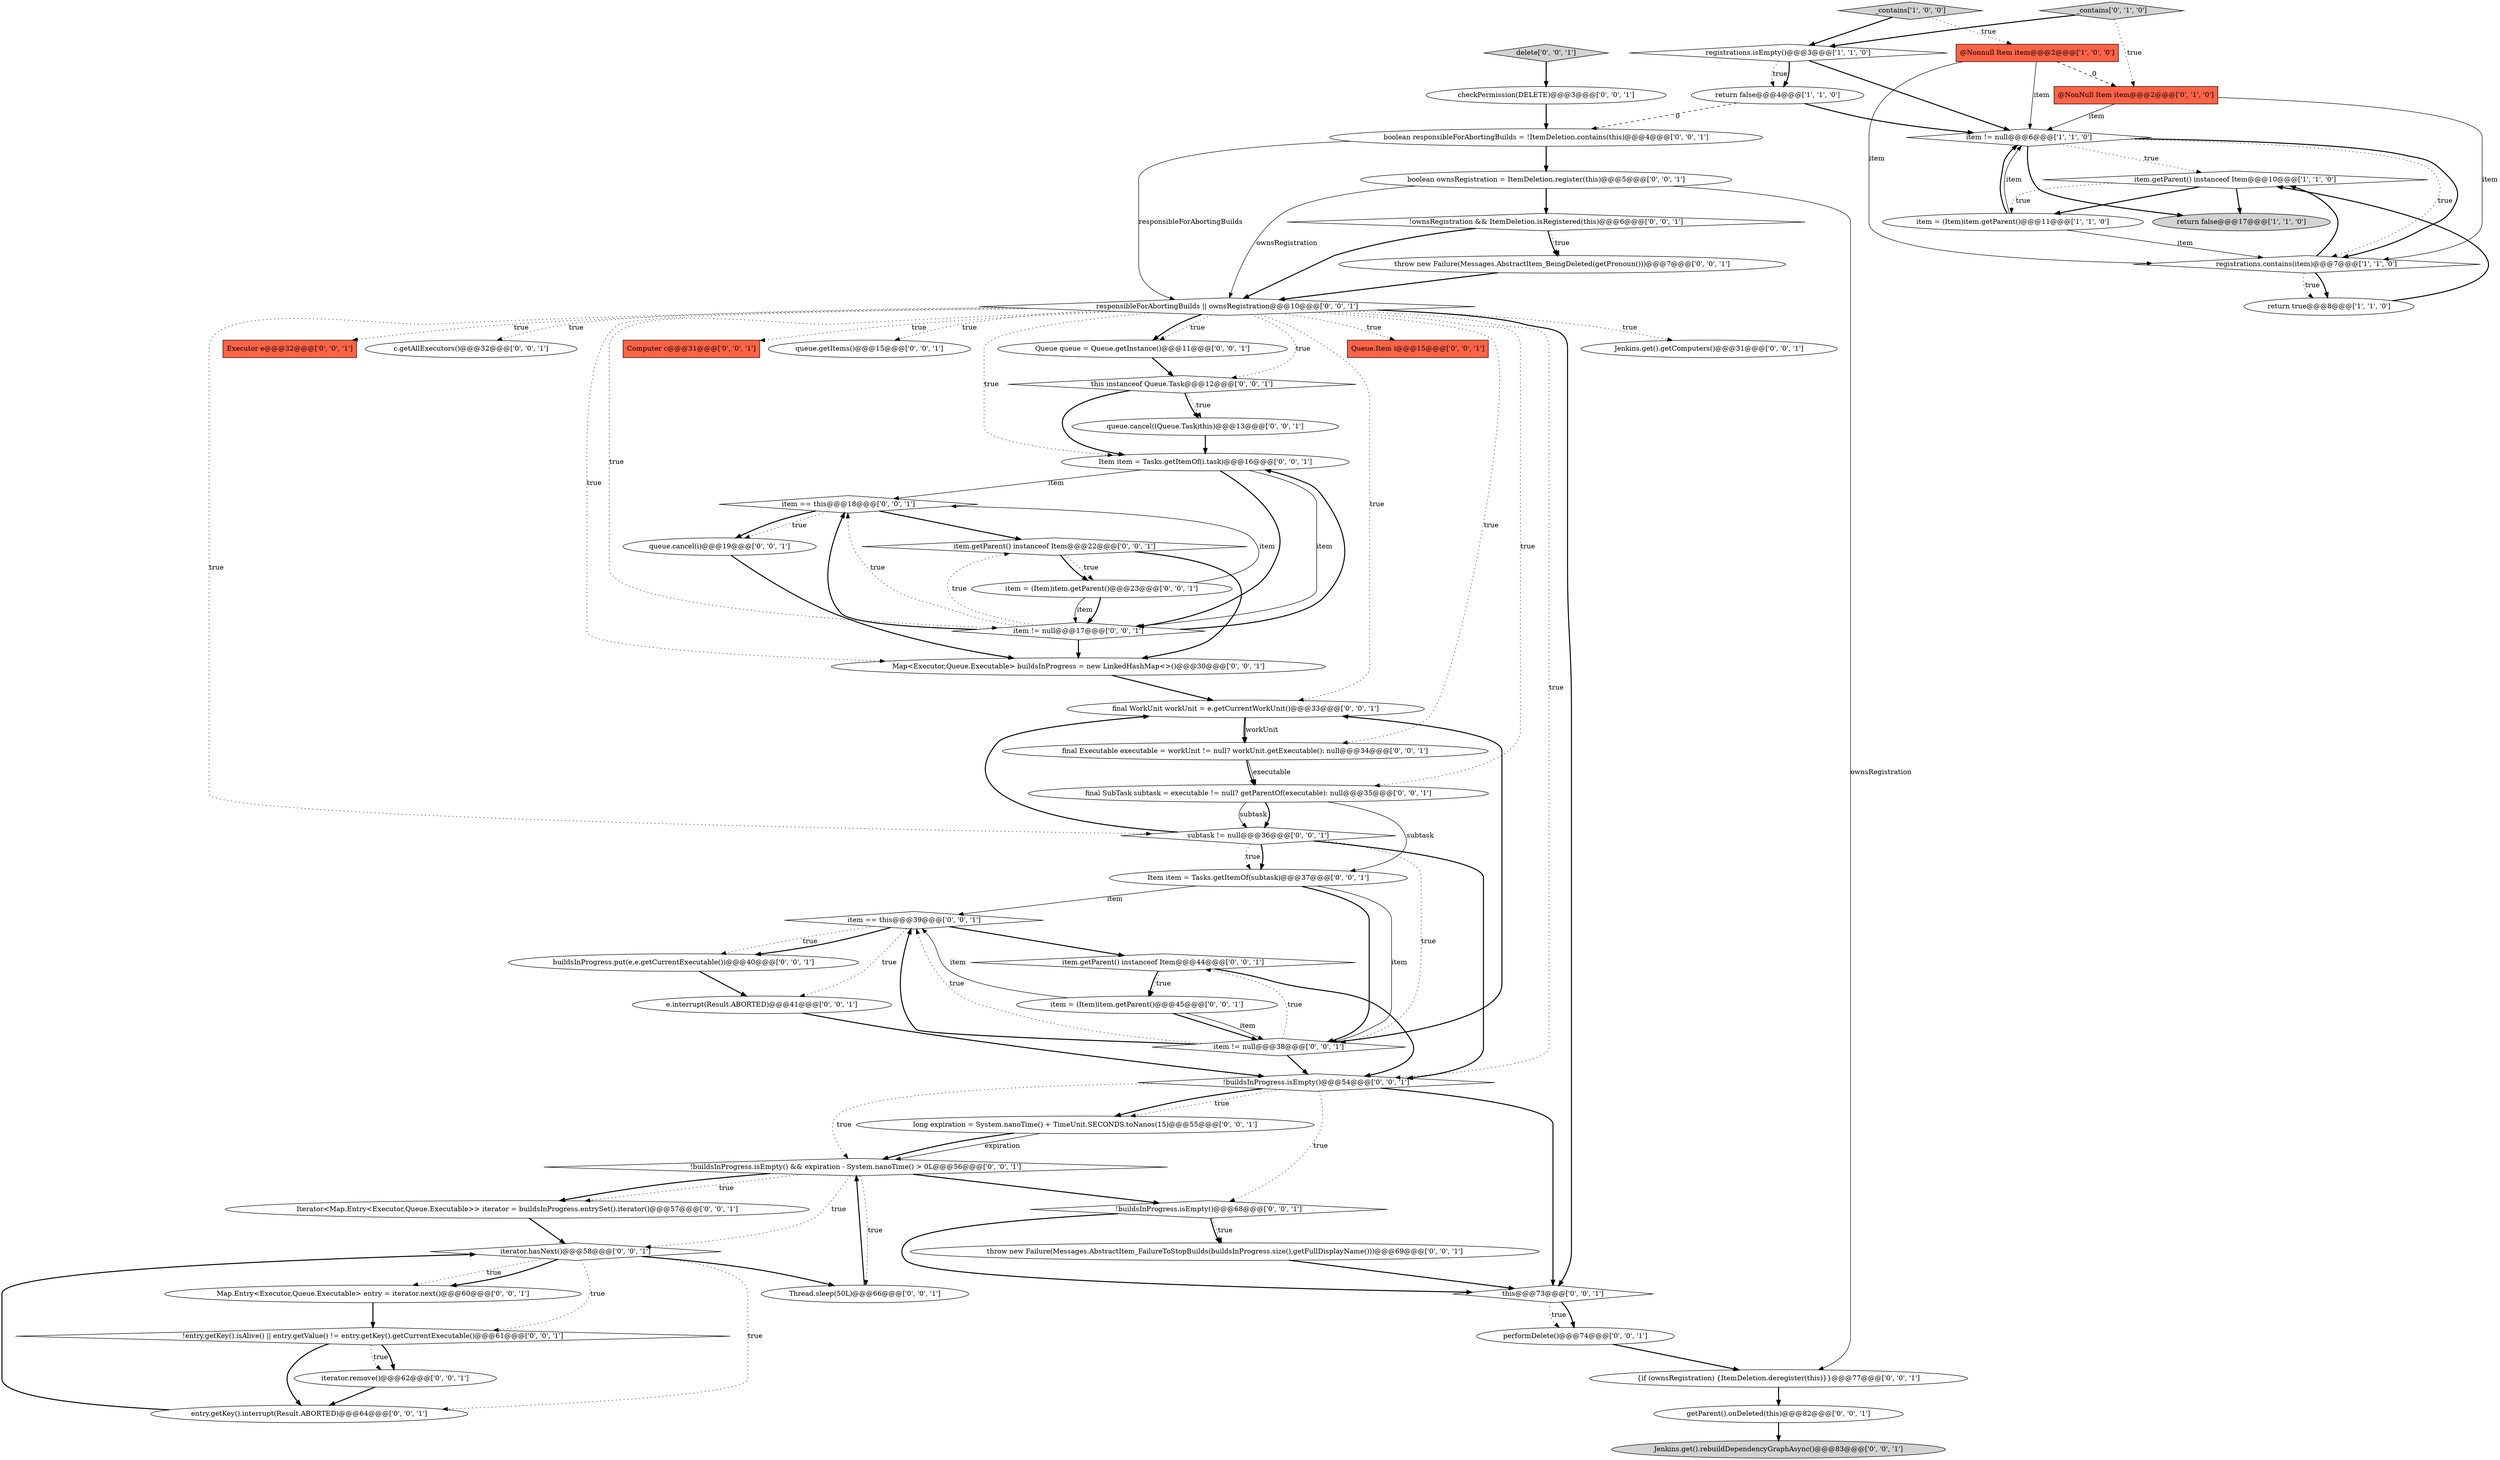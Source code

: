 digraph {
52 [style = filled, label = "!ownsRegistration && ItemDeletion.isRegistered(this)@@@6@@@['0', '0', '1']", fillcolor = white, shape = diamond image = "AAA0AAABBB3BBB"];
54 [style = filled, label = "this instanceof Queue.Task@@@12@@@['0', '0', '1']", fillcolor = white, shape = diamond image = "AAA0AAABBB3BBB"];
49 [style = filled, label = "Map.Entry<Executor,Queue.Executable> entry = iterator.next()@@@60@@@['0', '0', '1']", fillcolor = white, shape = ellipse image = "AAA0AAABBB3BBB"];
20 [style = filled, label = "!buildsInProgress.isEmpty() && expiration - System.nanoTime() > 0L@@@56@@@['0', '0', '1']", fillcolor = white, shape = diamond image = "AAA0AAABBB3BBB"];
6 [style = filled, label = "item != null@@@6@@@['1', '1', '0']", fillcolor = white, shape = diamond image = "AAA0AAABBB1BBB"];
0 [style = filled, label = "return false@@@17@@@['1', '1', '0']", fillcolor = lightgray, shape = ellipse image = "AAA0AAABBB1BBB"];
56 [style = filled, label = "entry.getKey().interrupt(Result.ABORTED)@@@64@@@['0', '0', '1']", fillcolor = white, shape = ellipse image = "AAA0AAABBB3BBB"];
57 [style = filled, label = "checkPermission(DELETE)@@@3@@@['0', '0', '1']", fillcolor = white, shape = ellipse image = "AAA0AAABBB3BBB"];
28 [style = filled, label = "Item item = Tasks.getItemOf(subtask)@@@37@@@['0', '0', '1']", fillcolor = white, shape = ellipse image = "AAA0AAABBB3BBB"];
43 [style = filled, label = "Executor e@@@32@@@['0', '0', '1']", fillcolor = tomato, shape = box image = "AAA0AAABBB3BBB"];
60 [style = filled, label = "c.getAllExecutors()@@@32@@@['0', '0', '1']", fillcolor = white, shape = ellipse image = "AAA0AAABBB3BBB"];
40 [style = filled, label = "Item item = Tasks.getItemOf(i.task)@@@16@@@['0', '0', '1']", fillcolor = white, shape = ellipse image = "AAA0AAABBB3BBB"];
27 [style = filled, label = "item = (Item)item.getParent()@@@23@@@['0', '0', '1']", fillcolor = white, shape = ellipse image = "AAA0AAABBB3BBB"];
32 [style = filled, label = "final SubTask subtask = executable != null? getParentOf(executable): null@@@35@@@['0', '0', '1']", fillcolor = white, shape = ellipse image = "AAA0AAABBB3BBB"];
39 [style = filled, label = "performDelete()@@@74@@@['0', '0', '1']", fillcolor = white, shape = ellipse image = "AAA0AAABBB3BBB"];
61 [style = filled, label = "queue.cancel(i)@@@19@@@['0', '0', '1']", fillcolor = white, shape = ellipse image = "AAA0AAABBB3BBB"];
12 [style = filled, label = "item == this@@@18@@@['0', '0', '1']", fillcolor = white, shape = diamond image = "AAA0AAABBB3BBB"];
8 [style = filled, label = "item.getParent() instanceof Item@@@10@@@['1', '1', '0']", fillcolor = white, shape = diamond image = "AAA0AAABBB1BBB"];
9 [style = filled, label = "@Nonnull Item item@@@2@@@['1', '0', '0']", fillcolor = tomato, shape = box image = "AAA1AAABBB1BBB"];
4 [style = filled, label = "item = (Item)item.getParent()@@@11@@@['1', '1', '0']", fillcolor = white, shape = ellipse image = "AAA0AAABBB1BBB"];
13 [style = filled, label = "buildsInProgress.put(e,e.getCurrentExecutable())@@@40@@@['0', '0', '1']", fillcolor = white, shape = ellipse image = "AAA0AAABBB3BBB"];
7 [style = filled, label = "return true@@@8@@@['1', '1', '0']", fillcolor = white, shape = ellipse image = "AAA0AAABBB1BBB"];
29 [style = filled, label = "responsibleForAbortingBuilds || ownsRegistration@@@10@@@['0', '0', '1']", fillcolor = white, shape = diamond image = "AAA0AAABBB3BBB"];
10 [style = filled, label = "_contains['0', '1', '0']", fillcolor = lightgray, shape = diamond image = "AAA0AAABBB2BBB"];
37 [style = filled, label = "{if (ownsRegistration) {ItemDeletion.deregister(this)}}@@@77@@@['0', '0', '1']", fillcolor = white, shape = ellipse image = "AAA0AAABBB3BBB"];
30 [style = filled, label = "Iterator<Map.Entry<Executor,Queue.Executable>> iterator = buildsInProgress.entrySet().iterator()@@@57@@@['0', '0', '1']", fillcolor = white, shape = ellipse image = "AAA0AAABBB3BBB"];
58 [style = filled, label = "item == this@@@39@@@['0', '0', '1']", fillcolor = white, shape = diamond image = "AAA0AAABBB3BBB"];
35 [style = filled, label = "boolean ownsRegistration = ItemDeletion.register(this)@@@5@@@['0', '0', '1']", fillcolor = white, shape = ellipse image = "AAA0AAABBB3BBB"];
44 [style = filled, label = "getParent().onDeleted(this)@@@82@@@['0', '0', '1']", fillcolor = white, shape = ellipse image = "AAA0AAABBB3BBB"];
31 [style = filled, label = "Thread.sleep(50L)@@@66@@@['0', '0', '1']", fillcolor = white, shape = ellipse image = "AAA0AAABBB3BBB"];
3 [style = filled, label = "return false@@@4@@@['1', '1', '0']", fillcolor = white, shape = ellipse image = "AAA0AAABBB1BBB"];
48 [style = filled, label = "Computer c@@@31@@@['0', '0', '1']", fillcolor = tomato, shape = box image = "AAA0AAABBB3BBB"];
47 [style = filled, label = "item.getParent() instanceof Item@@@22@@@['0', '0', '1']", fillcolor = white, shape = diamond image = "AAA0AAABBB3BBB"];
55 [style = filled, label = "queue.getItems()@@@15@@@['0', '0', '1']", fillcolor = white, shape = ellipse image = "AAA0AAABBB3BBB"];
42 [style = filled, label = "item = (Item)item.getParent()@@@45@@@['0', '0', '1']", fillcolor = white, shape = ellipse image = "AAA0AAABBB3BBB"];
25 [style = filled, label = "Queue queue = Queue.getInstance()@@@11@@@['0', '0', '1']", fillcolor = white, shape = ellipse image = "AAA0AAABBB3BBB"];
21 [style = filled, label = "final WorkUnit workUnit = e.getCurrentWorkUnit()@@@33@@@['0', '0', '1']", fillcolor = white, shape = ellipse image = "AAA0AAABBB3BBB"];
22 [style = filled, label = "iterator.remove()@@@62@@@['0', '0', '1']", fillcolor = white, shape = ellipse image = "AAA0AAABBB3BBB"];
38 [style = filled, label = "item != null@@@17@@@['0', '0', '1']", fillcolor = white, shape = diamond image = "AAA0AAABBB3BBB"];
17 [style = filled, label = "Jenkins.get().rebuildDependencyGraphAsync()@@@83@@@['0', '0', '1']", fillcolor = lightgray, shape = ellipse image = "AAA0AAABBB3BBB"];
41 [style = filled, label = "final Executable executable = workUnit != null? workUnit.getExecutable(): null@@@34@@@['0', '0', '1']", fillcolor = white, shape = ellipse image = "AAA0AAABBB3BBB"];
59 [style = filled, label = "Queue.Item i@@@15@@@['0', '0', '1']", fillcolor = tomato, shape = box image = "AAA0AAABBB3BBB"];
16 [style = filled, label = "subtask != null@@@36@@@['0', '0', '1']", fillcolor = white, shape = diamond image = "AAA0AAABBB3BBB"];
36 [style = filled, label = "throw new Failure(Messages.AbstractItem_FailureToStopBuilds(buildsInProgress.size(),getFullDisplayName()))@@@69@@@['0', '0', '1']", fillcolor = white, shape = ellipse image = "AAA0AAABBB3BBB"];
62 [style = filled, label = "this@@@73@@@['0', '0', '1']", fillcolor = white, shape = diamond image = "AAA0AAABBB3BBB"];
51 [style = filled, label = "!buildsInProgress.isEmpty()@@@68@@@['0', '0', '1']", fillcolor = white, shape = diamond image = "AAA0AAABBB3BBB"];
53 [style = filled, label = "long expiration = System.nanoTime() + TimeUnit.SECONDS.toNanos(15)@@@55@@@['0', '0', '1']", fillcolor = white, shape = ellipse image = "AAA0AAABBB3BBB"];
14 [style = filled, label = "throw new Failure(Messages.AbstractItem_BeingDeleted(getPronoun()))@@@7@@@['0', '0', '1']", fillcolor = white, shape = ellipse image = "AAA0AAABBB3BBB"];
2 [style = filled, label = "registrations.isEmpty()@@@3@@@['1', '1', '0']", fillcolor = white, shape = diamond image = "AAA0AAABBB1BBB"];
18 [style = filled, label = "Map<Executor,Queue.Executable> buildsInProgress = new LinkedHashMap<>()@@@30@@@['0', '0', '1']", fillcolor = white, shape = ellipse image = "AAA0AAABBB3BBB"];
26 [style = filled, label = "delete['0', '0', '1']", fillcolor = lightgray, shape = diamond image = "AAA0AAABBB3BBB"];
45 [style = filled, label = "queue.cancel((Queue.Task)this)@@@13@@@['0', '0', '1']", fillcolor = white, shape = ellipse image = "AAA0AAABBB3BBB"];
24 [style = filled, label = "boolean responsibleForAbortingBuilds = !ItemDeletion.contains(this)@@@4@@@['0', '0', '1']", fillcolor = white, shape = ellipse image = "AAA0AAABBB3BBB"];
11 [style = filled, label = "@NonNull Item item@@@2@@@['0', '1', '0']", fillcolor = tomato, shape = box image = "AAA1AAABBB2BBB"];
1 [style = filled, label = "registrations.contains(item)@@@7@@@['1', '1', '0']", fillcolor = white, shape = diamond image = "AAA0AAABBB1BBB"];
19 [style = filled, label = "!entry.getKey().isAlive() || entry.getValue() != entry.getKey().getCurrentExecutable()@@@61@@@['0', '0', '1']", fillcolor = white, shape = diamond image = "AAA0AAABBB3BBB"];
23 [style = filled, label = "!buildsInProgress.isEmpty()@@@54@@@['0', '0', '1']", fillcolor = white, shape = diamond image = "AAA0AAABBB3BBB"];
15 [style = filled, label = "item.getParent() instanceof Item@@@44@@@['0', '0', '1']", fillcolor = white, shape = diamond image = "AAA0AAABBB3BBB"];
50 [style = filled, label = "e.interrupt(Result.ABORTED)@@@41@@@['0', '0', '1']", fillcolor = white, shape = ellipse image = "AAA0AAABBB3BBB"];
33 [style = filled, label = "iterator.hasNext()@@@58@@@['0', '0', '1']", fillcolor = white, shape = diamond image = "AAA0AAABBB3BBB"];
46 [style = filled, label = "Jenkins.get().getComputers()@@@31@@@['0', '0', '1']", fillcolor = white, shape = ellipse image = "AAA0AAABBB3BBB"];
34 [style = filled, label = "item != null@@@38@@@['0', '0', '1']", fillcolor = white, shape = diamond image = "AAA0AAABBB3BBB"];
5 [style = filled, label = "_contains['1', '0', '0']", fillcolor = lightgray, shape = diamond image = "AAA0AAABBB1BBB"];
29->43 [style = dotted, label="true"];
27->38 [style = bold, label=""];
41->32 [style = solid, label="executable"];
16->34 [style = dotted, label="true"];
2->6 [style = bold, label=""];
29->48 [style = dotted, label="true"];
51->36 [style = dotted, label="true"];
6->1 [style = dotted, label="true"];
38->12 [style = bold, label=""];
9->6 [style = solid, label="item"];
29->23 [style = dotted, label="true"];
9->1 [style = solid, label="item"];
47->27 [style = bold, label=""];
40->38 [style = bold, label=""];
7->8 [style = bold, label=""];
8->4 [style = dotted, label="true"];
34->58 [style = bold, label=""];
8->0 [style = bold, label=""];
12->47 [style = bold, label=""];
11->6 [style = solid, label="item"];
52->14 [style = bold, label=""];
12->61 [style = dotted, label="true"];
20->30 [style = dotted, label="true"];
20->31 [style = dotted, label="true"];
26->57 [style = bold, label=""];
5->9 [style = dotted, label="true"];
8->4 [style = bold, label=""];
31->20 [style = bold, label=""];
29->16 [style = dotted, label="true"];
54->45 [style = dotted, label="true"];
24->29 [style = solid, label="responsibleForAbortingBuilds"];
2->3 [style = dotted, label="true"];
23->62 [style = bold, label=""];
38->12 [style = dotted, label="true"];
29->18 [style = dotted, label="true"];
41->32 [style = bold, label=""];
50->23 [style = bold, label=""];
53->20 [style = solid, label="expiration"];
29->55 [style = dotted, label="true"];
3->24 [style = dashed, label="0"];
29->62 [style = bold, label=""];
21->41 [style = bold, label=""];
53->20 [style = bold, label=""];
40->38 [style = solid, label="item"];
29->41 [style = dotted, label="true"];
44->17 [style = bold, label=""];
57->24 [style = bold, label=""];
19->56 [style = bold, label=""];
35->52 [style = bold, label=""];
62->39 [style = bold, label=""];
15->42 [style = dotted, label="true"];
62->39 [style = dotted, label="true"];
36->62 [style = bold, label=""];
38->18 [style = bold, label=""];
23->51 [style = dotted, label="true"];
58->13 [style = dotted, label="true"];
29->40 [style = dotted, label="true"];
61->18 [style = bold, label=""];
19->22 [style = dotted, label="true"];
21->41 [style = solid, label="workUnit"];
29->59 [style = dotted, label="true"];
9->11 [style = dashed, label="0"];
29->21 [style = dotted, label="true"];
10->2 [style = bold, label=""];
23->53 [style = dotted, label="true"];
56->33 [style = bold, label=""];
58->15 [style = bold, label=""];
19->22 [style = bold, label=""];
29->32 [style = dotted, label="true"];
39->37 [style = bold, label=""];
29->60 [style = dotted, label="true"];
27->12 [style = solid, label="item"];
54->40 [style = bold, label=""];
40->12 [style = solid, label="item"];
4->6 [style = solid, label="item"];
52->14 [style = dotted, label="true"];
1->8 [style = bold, label=""];
30->33 [style = bold, label=""];
51->62 [style = bold, label=""];
47->18 [style = bold, label=""];
2->3 [style = bold, label=""];
28->58 [style = solid, label="item"];
3->6 [style = bold, label=""];
33->49 [style = dotted, label="true"];
16->23 [style = bold, label=""];
32->16 [style = bold, label=""];
32->28 [style = solid, label="subtask"];
1->7 [style = bold, label=""];
13->50 [style = bold, label=""];
6->1 [style = bold, label=""];
23->20 [style = dotted, label="true"];
20->33 [style = dotted, label="true"];
4->1 [style = solid, label="item"];
51->36 [style = bold, label=""];
32->16 [style = solid, label="subtask"];
10->11 [style = dotted, label="true"];
6->8 [style = dotted, label="true"];
29->54 [style = dotted, label="true"];
34->15 [style = dotted, label="true"];
49->19 [style = bold, label=""];
35->37 [style = solid, label="ownsRegistration"];
20->51 [style = bold, label=""];
14->29 [style = bold, label=""];
37->44 [style = bold, label=""];
34->23 [style = bold, label=""];
18->21 [style = bold, label=""];
33->49 [style = bold, label=""];
38->40 [style = bold, label=""];
25->54 [style = bold, label=""];
42->58 [style = solid, label="item"];
29->25 [style = dotted, label="true"];
45->40 [style = bold, label=""];
34->21 [style = bold, label=""];
58->13 [style = bold, label=""];
35->29 [style = solid, label="ownsRegistration"];
54->45 [style = bold, label=""];
15->23 [style = bold, label=""];
42->34 [style = bold, label=""];
22->56 [style = bold, label=""];
28->34 [style = bold, label=""];
4->6 [style = bold, label=""];
24->35 [style = bold, label=""];
29->25 [style = bold, label=""];
29->38 [style = dotted, label="true"];
6->0 [style = bold, label=""];
47->27 [style = dotted, label="true"];
34->58 [style = dotted, label="true"];
28->34 [style = solid, label="item"];
11->1 [style = solid, label="item"];
33->56 [style = dotted, label="true"];
29->46 [style = dotted, label="true"];
1->7 [style = dotted, label="true"];
12->61 [style = bold, label=""];
27->38 [style = solid, label="item"];
5->2 [style = bold, label=""];
16->28 [style = bold, label=""];
42->34 [style = solid, label="item"];
15->42 [style = bold, label=""];
58->50 [style = dotted, label="true"];
16->21 [style = bold, label=""];
38->47 [style = dotted, label="true"];
33->31 [style = bold, label=""];
33->19 [style = dotted, label="true"];
52->29 [style = bold, label=""];
23->53 [style = bold, label=""];
16->28 [style = dotted, label="true"];
20->30 [style = bold, label=""];
}
